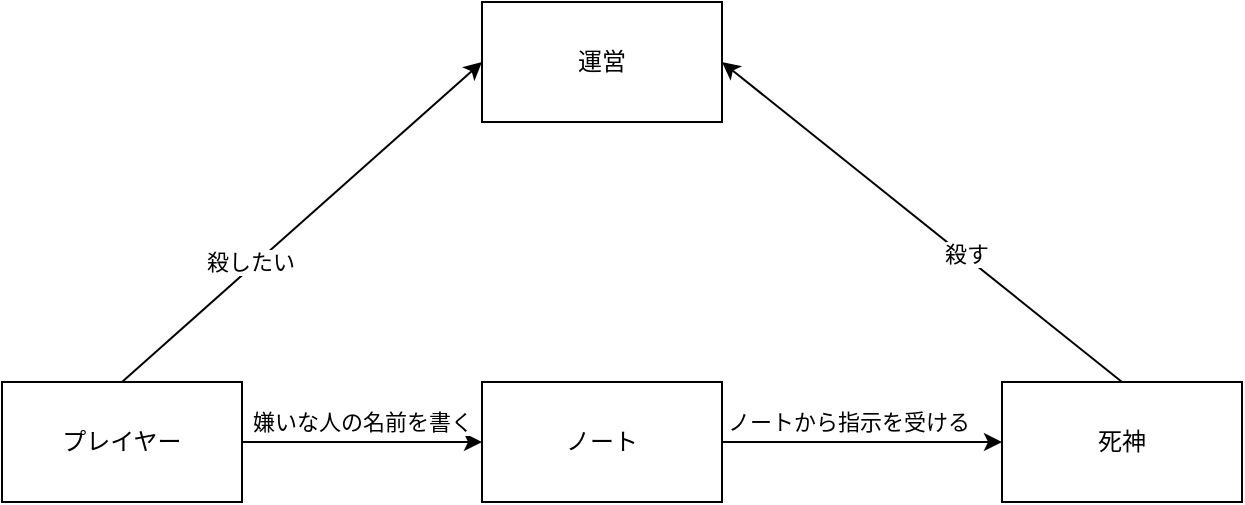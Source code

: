 <mxfile>
    <diagram id="6o3QCXqGLPiyXJv7kB39" name="草案">
        <mxGraphModel dx="870" dy="484" grid="1" gridSize="10" guides="1" tooltips="1" connect="1" arrows="1" fold="1" page="1" pageScale="1" pageWidth="827" pageHeight="1169" math="0" shadow="0">
            <root>
                <mxCell id="0"/>
                <mxCell id="1" parent="0"/>
                <mxCell id="11" style="edgeStyle=none;html=1;exitX=0.5;exitY=0;exitDx=0;exitDy=0;entryX=0;entryY=0.5;entryDx=0;entryDy=0;" parent="1" source="2" target="5" edge="1">
                    <mxGeometry relative="1" as="geometry"/>
                </mxCell>
                <mxCell id="12" value="殺したい" style="edgeLabel;html=1;align=center;verticalAlign=middle;resizable=0;points=[];" parent="11" vertex="1" connectable="0">
                    <mxGeometry x="-0.273" y="3" relative="1" as="geometry">
                        <mxPoint as="offset"/>
                    </mxGeometry>
                </mxCell>
                <mxCell id="13" style="edgeStyle=none;html=1;exitX=1;exitY=0.5;exitDx=0;exitDy=0;entryX=0;entryY=0.5;entryDx=0;entryDy=0;" parent="1" source="2" target="3" edge="1">
                    <mxGeometry relative="1" as="geometry"/>
                </mxCell>
                <mxCell id="14" value="嫌いな人の名前を書く" style="edgeLabel;html=1;align=center;verticalAlign=middle;resizable=0;points=[];" parent="13" vertex="1" connectable="0">
                    <mxGeometry x="-0.467" relative="1" as="geometry">
                        <mxPoint x="28" y="-10" as="offset"/>
                    </mxGeometry>
                </mxCell>
                <mxCell id="2" value="プレイヤー" style="whiteSpace=wrap;html=1;" parent="1" vertex="1">
                    <mxGeometry x="40" y="220" width="120" height="60" as="geometry"/>
                </mxCell>
                <mxCell id="15" style="edgeStyle=none;html=1;exitX=1;exitY=0.5;exitDx=0;exitDy=0;entryX=0;entryY=0.5;entryDx=0;entryDy=0;" parent="1" source="3" target="4" edge="1">
                    <mxGeometry relative="1" as="geometry"/>
                </mxCell>
                <mxCell id="16" value="ノートから指示を受ける" style="edgeLabel;html=1;align=center;verticalAlign=middle;resizable=0;points=[];" parent="15" vertex="1" connectable="0">
                    <mxGeometry x="-0.356" relative="1" as="geometry">
                        <mxPoint x="18" y="-10" as="offset"/>
                    </mxGeometry>
                </mxCell>
                <mxCell id="3" value="ノート" style="whiteSpace=wrap;html=1;" parent="1" vertex="1">
                    <mxGeometry x="280" y="220" width="120" height="60" as="geometry"/>
                </mxCell>
                <mxCell id="17" style="edgeStyle=none;html=1;exitX=0.5;exitY=0;exitDx=0;exitDy=0;entryX=1;entryY=0.5;entryDx=0;entryDy=0;" parent="1" source="4" target="5" edge="1">
                    <mxGeometry relative="1" as="geometry"/>
                </mxCell>
                <mxCell id="18" value="殺す" style="edgeLabel;html=1;align=center;verticalAlign=middle;resizable=0;points=[];" parent="17" vertex="1" connectable="0">
                    <mxGeometry x="-0.206" y="-1" relative="1" as="geometry">
                        <mxPoint as="offset"/>
                    </mxGeometry>
                </mxCell>
                <mxCell id="4" value="死神" style="whiteSpace=wrap;html=1;" parent="1" vertex="1">
                    <mxGeometry x="540" y="220" width="120" height="60" as="geometry"/>
                </mxCell>
                <mxCell id="5" value="運営" style="whiteSpace=wrap;html=1;" parent="1" vertex="1">
                    <mxGeometry x="280" y="30" width="120" height="60" as="geometry"/>
                </mxCell>
            </root>
        </mxGraphModel>
    </diagram>
    <diagram id="L9O0OxEKfPp2g5I8uChw" name="マップ">
        <mxGraphModel dx="870" dy="484" grid="1" gridSize="10" guides="1" tooltips="1" connect="1" arrows="1" fold="1" page="1" pageScale="1" pageWidth="827" pageHeight="1169" math="0" shadow="0">
            <root>
                <mxCell id="iTjGet5ZDVWVr84UZcu3-0"/>
                <mxCell id="iTjGet5ZDVWVr84UZcu3-1" parent="iTjGet5ZDVWVr84UZcu3-0"/>
                <mxCell id="iTjGet5ZDVWVr84UZcu3-2" style="edgeStyle=none;html=1;exitX=0.5;exitY=0;exitDx=0;exitDy=0;entryX=0;entryY=0.5;entryDx=0;entryDy=0;" parent="iTjGet5ZDVWVr84UZcu3-1" source="iTjGet5ZDVWVr84UZcu3-6" target="iTjGet5ZDVWVr84UZcu3-13" edge="1">
                    <mxGeometry relative="1" as="geometry"/>
                </mxCell>
                <mxCell id="iTjGet5ZDVWVr84UZcu3-3" value="殺したい" style="edgeLabel;html=1;align=center;verticalAlign=middle;resizable=0;points=[];" parent="iTjGet5ZDVWVr84UZcu3-2" vertex="1" connectable="0">
                    <mxGeometry x="-0.273" y="3" relative="1" as="geometry">
                        <mxPoint as="offset"/>
                    </mxGeometry>
                </mxCell>
                <mxCell id="iTjGet5ZDVWVr84UZcu3-4" style="edgeStyle=none;html=1;exitX=1;exitY=0.5;exitDx=0;exitDy=0;entryX=0;entryY=0.5;entryDx=0;entryDy=0;" parent="iTjGet5ZDVWVr84UZcu3-1" source="iTjGet5ZDVWVr84UZcu3-6" target="iTjGet5ZDVWVr84UZcu3-9" edge="1">
                    <mxGeometry relative="1" as="geometry"/>
                </mxCell>
                <mxCell id="iTjGet5ZDVWVr84UZcu3-5" value="嫌いな人の名前を書く" style="edgeLabel;html=1;align=center;verticalAlign=middle;resizable=0;points=[];" parent="iTjGet5ZDVWVr84UZcu3-4" vertex="1" connectable="0">
                    <mxGeometry x="-0.467" relative="1" as="geometry">
                        <mxPoint x="28" y="-10" as="offset"/>
                    </mxGeometry>
                </mxCell>
                <mxCell id="iTjGet5ZDVWVr84UZcu3-6" value="Player A" style="whiteSpace=wrap;html=1;" parent="iTjGet5ZDVWVr84UZcu3-1" vertex="1">
                    <mxGeometry x="40" y="220" width="120" height="60" as="geometry"/>
                </mxCell>
                <mxCell id="iTjGet5ZDVWVr84UZcu3-7" style="edgeStyle=none;html=1;exitX=1;exitY=0.5;exitDx=0;exitDy=0;entryX=0;entryY=0.5;entryDx=0;entryDy=0;" parent="iTjGet5ZDVWVr84UZcu3-1" source="iTjGet5ZDVWVr84UZcu3-9" target="iTjGet5ZDVWVr84UZcu3-12" edge="1">
                    <mxGeometry relative="1" as="geometry"/>
                </mxCell>
                <mxCell id="iTjGet5ZDVWVr84UZcu3-8" value="ノートから指示を受ける" style="edgeLabel;html=1;align=center;verticalAlign=middle;resizable=0;points=[];" parent="iTjGet5ZDVWVr84UZcu3-7" vertex="1" connectable="0">
                    <mxGeometry x="-0.356" relative="1" as="geometry">
                        <mxPoint x="18" y="-10" as="offset"/>
                    </mxGeometry>
                </mxCell>
                <mxCell id="ZwHWr66It8-4rs5pSdCc-1" style="edgeStyle=none;html=1;exitX=0.5;exitY=1;exitDx=0;exitDy=0;entryX=0.25;entryY=0;entryDx=0;entryDy=0;" parent="iTjGet5ZDVWVr84UZcu3-1" source="iTjGet5ZDVWVr84UZcu3-9" target="ZwHWr66It8-4rs5pSdCc-0" edge="1">
                    <mxGeometry relative="1" as="geometry"/>
                </mxCell>
                <mxCell id="ZwHWr66It8-4rs5pSdCc-2" value="参照" style="edgeLabel;html=1;align=center;verticalAlign=middle;resizable=0;points=[];" parent="ZwHWr66It8-4rs5pSdCc-1" vertex="1" connectable="0">
                    <mxGeometry x="-0.384" y="-2" relative="1" as="geometry">
                        <mxPoint as="offset"/>
                    </mxGeometry>
                </mxCell>
                <mxCell id="iTjGet5ZDVWVr84UZcu3-9" value="DeathNote" style="whiteSpace=wrap;html=1;" parent="iTjGet5ZDVWVr84UZcu3-1" vertex="1">
                    <mxGeometry x="280" y="220" width="120" height="60" as="geometry"/>
                </mxCell>
                <mxCell id="iTjGet5ZDVWVr84UZcu3-10" style="edgeStyle=none;html=1;exitX=0.5;exitY=0;exitDx=0;exitDy=0;entryX=1;entryY=0.5;entryDx=0;entryDy=0;" parent="iTjGet5ZDVWVr84UZcu3-1" source="iTjGet5ZDVWVr84UZcu3-12" target="iTjGet5ZDVWVr84UZcu3-13" edge="1">
                    <mxGeometry relative="1" as="geometry"/>
                </mxCell>
                <mxCell id="iTjGet5ZDVWVr84UZcu3-11" value="殺す" style="edgeLabel;html=1;align=center;verticalAlign=middle;resizable=0;points=[];" parent="iTjGet5ZDVWVr84UZcu3-10" vertex="1" connectable="0">
                    <mxGeometry x="-0.206" y="-1" relative="1" as="geometry">
                        <mxPoint as="offset"/>
                    </mxGeometry>
                </mxCell>
                <mxCell id="HtchFtJpuXjjrTXJgbe7-0" style="edgeStyle=none;html=1;exitX=0.5;exitY=1;exitDx=0;exitDy=0;entryX=0.75;entryY=0;entryDx=0;entryDy=0;" edge="1" parent="iTjGet5ZDVWVr84UZcu3-1" source="iTjGet5ZDVWVr84UZcu3-12" target="ZwHWr66It8-4rs5pSdCc-0">
                    <mxGeometry relative="1" as="geometry"/>
                </mxCell>
                <mxCell id="iTjGet5ZDVWVr84UZcu3-12" value="GrimReaper" style="whiteSpace=wrap;html=1;" parent="iTjGet5ZDVWVr84UZcu3-1" vertex="1">
                    <mxGeometry x="540" y="220" width="120" height="60" as="geometry"/>
                </mxCell>
                <mxCell id="iTjGet5ZDVWVr84UZcu3-13" value="Player B" style="whiteSpace=wrap;html=1;" parent="iTjGet5ZDVWVr84UZcu3-1" vertex="1">
                    <mxGeometry x="280" y="30" width="120" height="60" as="geometry"/>
                </mxCell>
                <mxCell id="ZwHWr66It8-4rs5pSdCc-0" value="DeathReasonIds" style="whiteSpace=wrap;html=1;" parent="iTjGet5ZDVWVr84UZcu3-1" vertex="1">
                    <mxGeometry x="400" y="360" width="120" height="60" as="geometry"/>
                </mxCell>
                <mxCell id="HtchFtJpuXjjrTXJgbe7-1" value="参照" style="text;html=1;align=center;verticalAlign=middle;resizable=0;points=[];autosize=1;strokeColor=none;" vertex="1" parent="iTjGet5ZDVWVr84UZcu3-1">
                    <mxGeometry x="530" y="310" width="40" height="20" as="geometry"/>
                </mxCell>
            </root>
        </mxGraphModel>
    </diagram>
    <diagram id="obZLzbfdGAU5f2Iiz1Gr" name="DeathNote Flow">
        <mxGraphModel dx="1243" dy="691" grid="1" gridSize="10" guides="1" tooltips="1" connect="1" arrows="1" fold="1" page="1" pageScale="1" pageWidth="827" pageHeight="1169" math="0" shadow="0">
            <root>
                <mxCell id="a6hmQsESdxF4fS67q2Hv-0"/>
                <mxCell id="a6hmQsESdxF4fS67q2Hv-1" parent="a6hmQsESdxF4fS67q2Hv-0"/>
                <mxCell id="cxpYZBnaP23-70ZD-VD4-5" style="edgeStyle=none;html=1;exitX=0.5;exitY=1;exitDx=0;exitDy=0;entryX=0.5;entryY=0;entryDx=0;entryDy=0;" parent="a6hmQsESdxF4fS67q2Hv-1" source="cxpYZBnaP23-70ZD-VD4-3" target="cxpYZBnaP23-70ZD-VD4-4" edge="1">
                    <mxGeometry relative="1" as="geometry"/>
                </mxCell>
                <mxCell id="cxpYZBnaP23-70ZD-VD4-3" value="Use" style="ellipse;whiteSpace=wrap;html=1;" parent="a6hmQsESdxF4fS67q2Hv-1" vertex="1">
                    <mxGeometry x="280" y="40" width="130" height="80" as="geometry"/>
                </mxCell>
                <mxCell id="cxpYZBnaP23-70ZD-VD4-7" style="edgeStyle=none;html=1;exitX=0.5;exitY=1;exitDx=0;exitDy=0;entryX=0.5;entryY=0;entryDx=0;entryDy=0;" parent="a6hmQsESdxF4fS67q2Hv-1" source="cxpYZBnaP23-70ZD-VD4-4" target="cxpYZBnaP23-70ZD-VD4-6" edge="1">
                    <mxGeometry relative="1" as="geometry"/>
                </mxCell>
                <mxCell id="cxpYZBnaP23-70ZD-VD4-4" value="parseText" style="rounded=1;whiteSpace=wrap;html=1;" parent="a6hmQsESdxF4fS67q2Hv-1" vertex="1">
                    <mxGeometry x="280" y="160" width="130" height="60" as="geometry"/>
                </mxCell>
                <mxCell id="cxpYZBnaP23-70ZD-VD4-9" style="edgeStyle=none;html=1;exitX=1;exitY=0.5;exitDx=0;exitDy=0;" parent="a6hmQsESdxF4fS67q2Hv-1" source="cxpYZBnaP23-70ZD-VD4-6" edge="1">
                    <mxGeometry relative="1" as="geometry">
                        <mxPoint x="520" y="309.529" as="targetPoint"/>
                    </mxGeometry>
                </mxCell>
                <mxCell id="cxpYZBnaP23-70ZD-VD4-13" value="no" style="edgeLabel;html=1;align=center;verticalAlign=middle;resizable=0;points=[];" parent="cxpYZBnaP23-70ZD-VD4-9" vertex="1" connectable="0">
                    <mxGeometry x="-0.434" y="-3" relative="1" as="geometry">
                        <mxPoint as="offset"/>
                    </mxGeometry>
                </mxCell>
                <mxCell id="cxpYZBnaP23-70ZD-VD4-11" style="edgeStyle=none;html=1;exitX=0.5;exitY=1;exitDx=0;exitDy=0;entryX=0.5;entryY=0;entryDx=0;entryDy=0;" parent="a6hmQsESdxF4fS67q2Hv-1" source="cxpYZBnaP23-70ZD-VD4-6" target="cxpYZBnaP23-70ZD-VD4-12" edge="1">
                    <mxGeometry relative="1" as="geometry">
                        <mxPoint x="345" y="400" as="targetPoint"/>
                    </mxGeometry>
                </mxCell>
                <mxCell id="cxpYZBnaP23-70ZD-VD4-14" value="yes" style="edgeLabel;html=1;align=center;verticalAlign=middle;resizable=0;points=[];" parent="cxpYZBnaP23-70ZD-VD4-11" vertex="1" connectable="0">
                    <mxGeometry x="-0.5" y="-1" relative="1" as="geometry">
                        <mxPoint as="offset"/>
                    </mxGeometry>
                </mxCell>
                <mxCell id="cxpYZBnaP23-70ZD-VD4-6" value="内容からプレイヤーを取得できたか?" style="rhombus;whiteSpace=wrap;html=1;" parent="a6hmQsESdxF4fS67q2Hv-1" vertex="1">
                    <mxGeometry x="230" y="260" width="230" height="100" as="geometry"/>
                </mxCell>
                <mxCell id="cxpYZBnaP23-70ZD-VD4-10" value="end" style="ellipse;whiteSpace=wrap;html=1;" parent="a6hmQsESdxF4fS67q2Hv-1" vertex="1">
                    <mxGeometry x="520" y="270" width="120" height="80" as="geometry"/>
                </mxCell>
                <mxCell id="cxpYZBnaP23-70ZD-VD4-12" value="GrimReaper::order" style="ellipse;whiteSpace=wrap;html=1;" parent="a6hmQsESdxF4fS67q2Hv-1" vertex="1">
                    <mxGeometry x="285" y="420" width="120" height="80" as="geometry"/>
                </mxCell>
            </root>
        </mxGraphModel>
    </diagram>
    <diagram id="djp36OrSzjzv71qjSJV5" name="GrimReaper Flow">
        <mxGraphModel dx="870" dy="484" grid="1" gridSize="10" guides="1" tooltips="1" connect="1" arrows="1" fold="1" page="1" pageScale="1" pageWidth="827" pageHeight="1169" math="0" shadow="0">
            <root>
                <mxCell id="jU99zybZivtO3-H8MNg0-0"/>
                <mxCell id="jU99zybZivtO3-H8MNg0-1" parent="jU99zybZivtO3-H8MNg0-0"/>
                <mxCell id="uKkysvxcMFW2vhECm1pG-0" style="edgeStyle=none;html=1;exitX=0.5;exitY=1;exitDx=0;exitDy=0;entryX=0.5;entryY=0;entryDx=0;entryDy=0;" edge="1" parent="jU99zybZivtO3-H8MNg0-1" source="CyriXyg3WxL8XDc2zJjG-0" target="fIgH0J7y7kP190bFOojl-0">
                    <mxGeometry relative="1" as="geometry">
                        <mxPoint x="345" y="370" as="targetPoint"/>
                    </mxGeometry>
                </mxCell>
                <mxCell id="CyriXyg3WxL8XDc2zJjG-0" value="order" style="ellipse;whiteSpace=wrap;html=1;" vertex="1" parent="jU99zybZivtO3-H8MNg0-1">
                    <mxGeometry x="290" y="250" width="120" height="80" as="geometry"/>
                </mxCell>
                <mxCell id="fIgH0J7y7kP190bFOojl-2" style="edgeStyle=none;html=1;exitX=0.5;exitY=1;exitDx=0;exitDy=0;entryX=0.5;entryY=0;entryDx=0;entryDy=0;" edge="1" parent="jU99zybZivtO3-H8MNg0-1" source="fIgH0J7y7kP190bFOojl-0" target="fIgH0J7y7kP190bFOojl-1">
                    <mxGeometry relative="1" as="geometry"/>
                </mxCell>
                <mxCell id="fIgH0J7y7kP190bFOojl-0" value="強制的にアドベンチャーに" style="rounded=1;whiteSpace=wrap;html=1;" vertex="1" parent="jU99zybZivtO3-H8MNg0-1">
                    <mxGeometry x="270" y="380" width="160" height="60" as="geometry"/>
                </mxCell>
                <mxCell id="fIgH0J7y7kP190bFOojl-3" style="edgeStyle=none;html=1;exitX=1;exitY=0.5;exitDx=0;exitDy=0;entryX=0;entryY=0.5;entryDx=0;entryDy=0;" edge="1" parent="jU99zybZivtO3-H8MNg0-1" source="fIgH0J7y7kP190bFOojl-1" target="fIgH0J7y7kP190bFOojl-4">
                    <mxGeometry relative="1" as="geometry">
                        <mxPoint x="480" y="520" as="targetPoint"/>
                    </mxGeometry>
                </mxCell>
                <mxCell id="fIgH0J7y7kP190bFOojl-6" style="edgeStyle=none;html=1;exitX=0.5;exitY=1;exitDx=0;exitDy=0;entryX=0.5;entryY=0;entryDx=0;entryDy=0;" edge="1" parent="jU99zybZivtO3-H8MNg0-1" source="fIgH0J7y7kP190bFOojl-1" target="fIgH0J7y7kP190bFOojl-5">
                    <mxGeometry relative="1" as="geometry"/>
                </mxCell>
                <mxCell id="fIgH0J7y7kP190bFOojl-1" value="reasonがいずれかの死因idに一致するか" style="rhombus;whiteSpace=wrap;html=1;" vertex="1" parent="jU99zybZivtO3-H8MNg0-1">
                    <mxGeometry x="270" y="480" width="160" height="80" as="geometry"/>
                </mxCell>
                <mxCell id="fIgH0J7y7kP190bFOojl-4" value="例外を投げる" style="ellipse;whiteSpace=wrap;html=1;" vertex="1" parent="jU99zybZivtO3-H8MNg0-1">
                    <mxGeometry x="500" y="490" width="120" height="60" as="geometry"/>
                </mxCell>
                <mxCell id="fIgH0J7y7kP190bFOojl-5" value="該当の関数を実行" style="ellipse;whiteSpace=wrap;html=1;" vertex="1" parent="jU99zybZivtO3-H8MNg0-1">
                    <mxGeometry x="290" y="610" width="120" height="60" as="geometry"/>
                </mxCell>
            </root>
        </mxGraphModel>
    </diagram>
</mxfile>